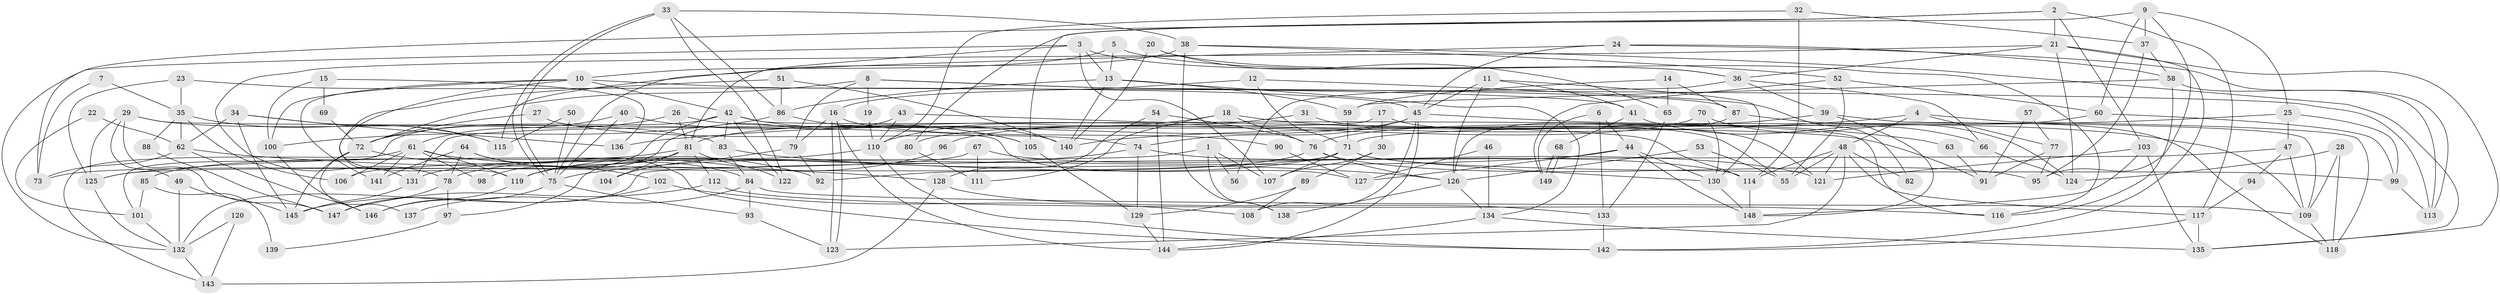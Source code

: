 // coarse degree distribution, {4: 0.23469387755102042, 6: 0.07142857142857142, 12: 0.01020408163265306, 5: 0.16326530612244897, 7: 0.10204081632653061, 2: 0.1326530612244898, 9: 0.04081632653061224, 3: 0.14285714285714285, 8: 0.07142857142857142, 10: 0.01020408163265306, 11: 0.01020408163265306, 1: 0.01020408163265306}
// Generated by graph-tools (version 1.1) at 2025/41/03/06/25 10:41:52]
// undirected, 149 vertices, 298 edges
graph export_dot {
graph [start="1"]
  node [color=gray90,style=filled];
  1;
  2;
  3;
  4;
  5;
  6;
  7;
  8;
  9;
  10;
  11;
  12;
  13;
  14;
  15;
  16;
  17;
  18;
  19;
  20;
  21;
  22;
  23;
  24;
  25;
  26;
  27;
  28;
  29;
  30;
  31;
  32;
  33;
  34;
  35;
  36;
  37;
  38;
  39;
  40;
  41;
  42;
  43;
  44;
  45;
  46;
  47;
  48;
  49;
  50;
  51;
  52;
  53;
  54;
  55;
  56;
  57;
  58;
  59;
  60;
  61;
  62;
  63;
  64;
  65;
  66;
  67;
  68;
  69;
  70;
  71;
  72;
  73;
  74;
  75;
  76;
  77;
  78;
  79;
  80;
  81;
  82;
  83;
  84;
  85;
  86;
  87;
  88;
  89;
  90;
  91;
  92;
  93;
  94;
  95;
  96;
  97;
  98;
  99;
  100;
  101;
  102;
  103;
  104;
  105;
  106;
  107;
  108;
  109;
  110;
  111;
  112;
  113;
  114;
  115;
  116;
  117;
  118;
  119;
  120;
  121;
  122;
  123;
  124;
  125;
  126;
  127;
  128;
  129;
  130;
  131;
  132;
  133;
  134;
  135;
  136;
  137;
  138;
  139;
  140;
  141;
  142;
  143;
  144;
  145;
  146;
  147;
  148;
  149;
  1 -- 107;
  1 -- 106;
  1 -- 56;
  1 -- 138;
  2 -- 103;
  2 -- 21;
  2 -- 73;
  2 -- 105;
  2 -- 117;
  3 -- 13;
  3 -- 132;
  3 -- 36;
  3 -- 81;
  3 -- 107;
  4 -- 118;
  4 -- 48;
  4 -- 77;
  4 -- 136;
  5 -- 116;
  5 -- 13;
  5 -- 10;
  6 -- 133;
  6 -- 149;
  6 -- 44;
  7 -- 35;
  7 -- 73;
  8 -- 87;
  8 -- 41;
  8 -- 19;
  8 -- 72;
  8 -- 79;
  9 -- 37;
  9 -- 60;
  9 -- 25;
  9 -- 80;
  9 -- 95;
  10 -- 141;
  10 -- 42;
  10 -- 100;
  10 -- 113;
  10 -- 119;
  11 -- 45;
  11 -- 126;
  11 -- 41;
  11 -- 130;
  12 -- 71;
  12 -- 16;
  12 -- 82;
  13 -- 86;
  13 -- 134;
  13 -- 59;
  13 -- 140;
  14 -- 59;
  14 -- 65;
  14 -- 87;
  15 -- 100;
  15 -- 136;
  15 -- 69;
  16 -- 144;
  16 -- 123;
  16 -- 123;
  16 -- 79;
  16 -- 90;
  17 -- 121;
  17 -- 30;
  17 -- 131;
  18 -- 76;
  18 -- 110;
  18 -- 63;
  18 -- 111;
  19 -- 110;
  20 -- 140;
  20 -- 36;
  20 -- 65;
  21 -- 36;
  21 -- 135;
  21 -- 78;
  21 -- 124;
  21 -- 142;
  22 -- 101;
  22 -- 62;
  23 -- 45;
  23 -- 125;
  23 -- 35;
  24 -- 113;
  24 -- 115;
  24 -- 45;
  24 -- 58;
  25 -- 140;
  25 -- 47;
  25 -- 99;
  26 -- 72;
  26 -- 81;
  26 -- 91;
  27 -- 72;
  27 -- 74;
  28 -- 109;
  28 -- 118;
  28 -- 124;
  29 -- 147;
  29 -- 125;
  29 -- 49;
  29 -- 83;
  29 -- 127;
  30 -- 107;
  30 -- 89;
  31 -- 80;
  31 -- 55;
  32 -- 110;
  32 -- 37;
  32 -- 114;
  33 -- 75;
  33 -- 75;
  33 -- 122;
  33 -- 38;
  33 -- 86;
  34 -- 145;
  34 -- 62;
  34 -- 115;
  34 -- 136;
  35 -- 62;
  35 -- 88;
  35 -- 106;
  35 -- 115;
  36 -- 39;
  36 -- 56;
  36 -- 66;
  37 -- 95;
  37 -- 58;
  38 -- 75;
  38 -- 52;
  38 -- 135;
  38 -- 138;
  39 -- 109;
  39 -- 76;
  39 -- 148;
  40 -- 75;
  40 -- 105;
  40 -- 61;
  41 -- 66;
  41 -- 68;
  42 -- 83;
  42 -- 98;
  42 -- 101;
  42 -- 105;
  42 -- 116;
  42 -- 122;
  43 -- 114;
  43 -- 119;
  43 -- 110;
  44 -- 148;
  44 -- 125;
  44 -- 127;
  44 -- 130;
  45 -- 74;
  45 -- 81;
  45 -- 108;
  45 -- 109;
  45 -- 144;
  46 -- 127;
  46 -- 134;
  47 -- 109;
  47 -- 94;
  47 -- 132;
  48 -- 117;
  48 -- 114;
  48 -- 55;
  48 -- 82;
  48 -- 121;
  48 -- 123;
  49 -- 132;
  49 -- 145;
  50 -- 115;
  50 -- 75;
  51 -- 86;
  51 -- 140;
  51 -- 131;
  52 -- 60;
  52 -- 55;
  52 -- 149;
  53 -- 126;
  53 -- 55;
  54 -- 144;
  54 -- 76;
  54 -- 128;
  57 -- 91;
  57 -- 77;
  58 -- 59;
  58 -- 113;
  58 -- 116;
  59 -- 71;
  60 -- 99;
  60 -- 71;
  61 -- 119;
  61 -- 92;
  61 -- 98;
  61 -- 106;
  61 -- 141;
  61 -- 143;
  62 -- 73;
  62 -- 146;
  62 -- 128;
  63 -- 91;
  64 -- 78;
  64 -- 142;
  64 -- 84;
  64 -- 141;
  65 -- 133;
  66 -- 124;
  67 -- 121;
  67 -- 125;
  67 -- 111;
  68 -- 149;
  68 -- 149;
  69 -- 72;
  70 -- 124;
  70 -- 130;
  70 -- 96;
  71 -- 99;
  71 -- 130;
  71 -- 73;
  71 -- 78;
  71 -- 107;
  72 -- 145;
  72 -- 102;
  72 -- 137;
  74 -- 129;
  74 -- 114;
  74 -- 75;
  75 -- 93;
  75 -- 146;
  76 -- 92;
  76 -- 126;
  76 -- 95;
  77 -- 95;
  77 -- 91;
  78 -- 97;
  78 -- 147;
  79 -- 92;
  79 -- 104;
  80 -- 111;
  81 -- 85;
  81 -- 97;
  81 -- 104;
  81 -- 112;
  81 -- 119;
  81 -- 122;
  83 -- 84;
  83 -- 126;
  84 -- 93;
  84 -- 109;
  84 -- 137;
  85 -- 101;
  85 -- 139;
  86 -- 100;
  86 -- 140;
  87 -- 126;
  87 -- 118;
  88 -- 147;
  89 -- 129;
  89 -- 108;
  90 -- 127;
  93 -- 123;
  94 -- 117;
  96 -- 119;
  97 -- 139;
  99 -- 113;
  100 -- 146;
  101 -- 132;
  102 -- 145;
  102 -- 108;
  103 -- 135;
  103 -- 148;
  103 -- 121;
  105 -- 129;
  109 -- 118;
  110 -- 131;
  110 -- 142;
  112 -- 116;
  112 -- 147;
  114 -- 148;
  117 -- 142;
  117 -- 135;
  119 -- 146;
  120 -- 143;
  120 -- 132;
  125 -- 132;
  126 -- 138;
  126 -- 134;
  128 -- 133;
  128 -- 143;
  129 -- 144;
  130 -- 148;
  131 -- 145;
  132 -- 143;
  133 -- 142;
  134 -- 135;
  134 -- 144;
}
